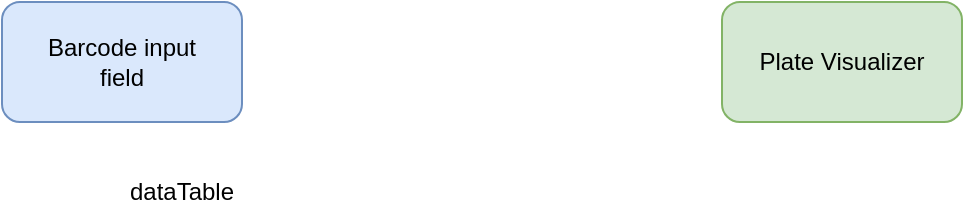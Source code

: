 <mxfile version="20.0.2" type="github">
  <diagram id="JDs1bJ9GhXOm8RnmVCW5" name="Page-1">
    <mxGraphModel dx="1178" dy="727" grid="1" gridSize="10" guides="1" tooltips="1" connect="1" arrows="1" fold="1" page="1" pageScale="1" pageWidth="850" pageHeight="1100" math="0" shadow="0">
      <root>
        <mxCell id="0" />
        <mxCell id="1" parent="0" />
        <mxCell id="GcFN4PA_d2RixsND-hBG-1" value="&lt;div&gt;Barcode input&lt;/div&gt;&lt;div&gt;field&lt;/div&gt;" style="rounded=1;whiteSpace=wrap;html=1;fillColor=#dae8fc;strokeColor=#6c8ebf;" vertex="1" parent="1">
          <mxGeometry x="80" y="160" width="120" height="60" as="geometry" />
        </mxCell>
        <mxCell id="GcFN4PA_d2RixsND-hBG-2" value="&lt;div&gt;Plate Visualizer&lt;br&gt;&lt;/div&gt;" style="rounded=1;whiteSpace=wrap;html=1;fillColor=#d5e8d4;strokeColor=#82b366;" vertex="1" parent="1">
          <mxGeometry x="440" y="160" width="120" height="60" as="geometry" />
        </mxCell>
        <mxCell id="GcFN4PA_d2RixsND-hBG-3" value="dataTable" style="text;html=1;strokeColor=none;fillColor=none;align=center;verticalAlign=middle;whiteSpace=wrap;rounded=0;" vertex="1" parent="1">
          <mxGeometry x="140" y="240" width="60" height="30" as="geometry" />
        </mxCell>
      </root>
    </mxGraphModel>
  </diagram>
</mxfile>
